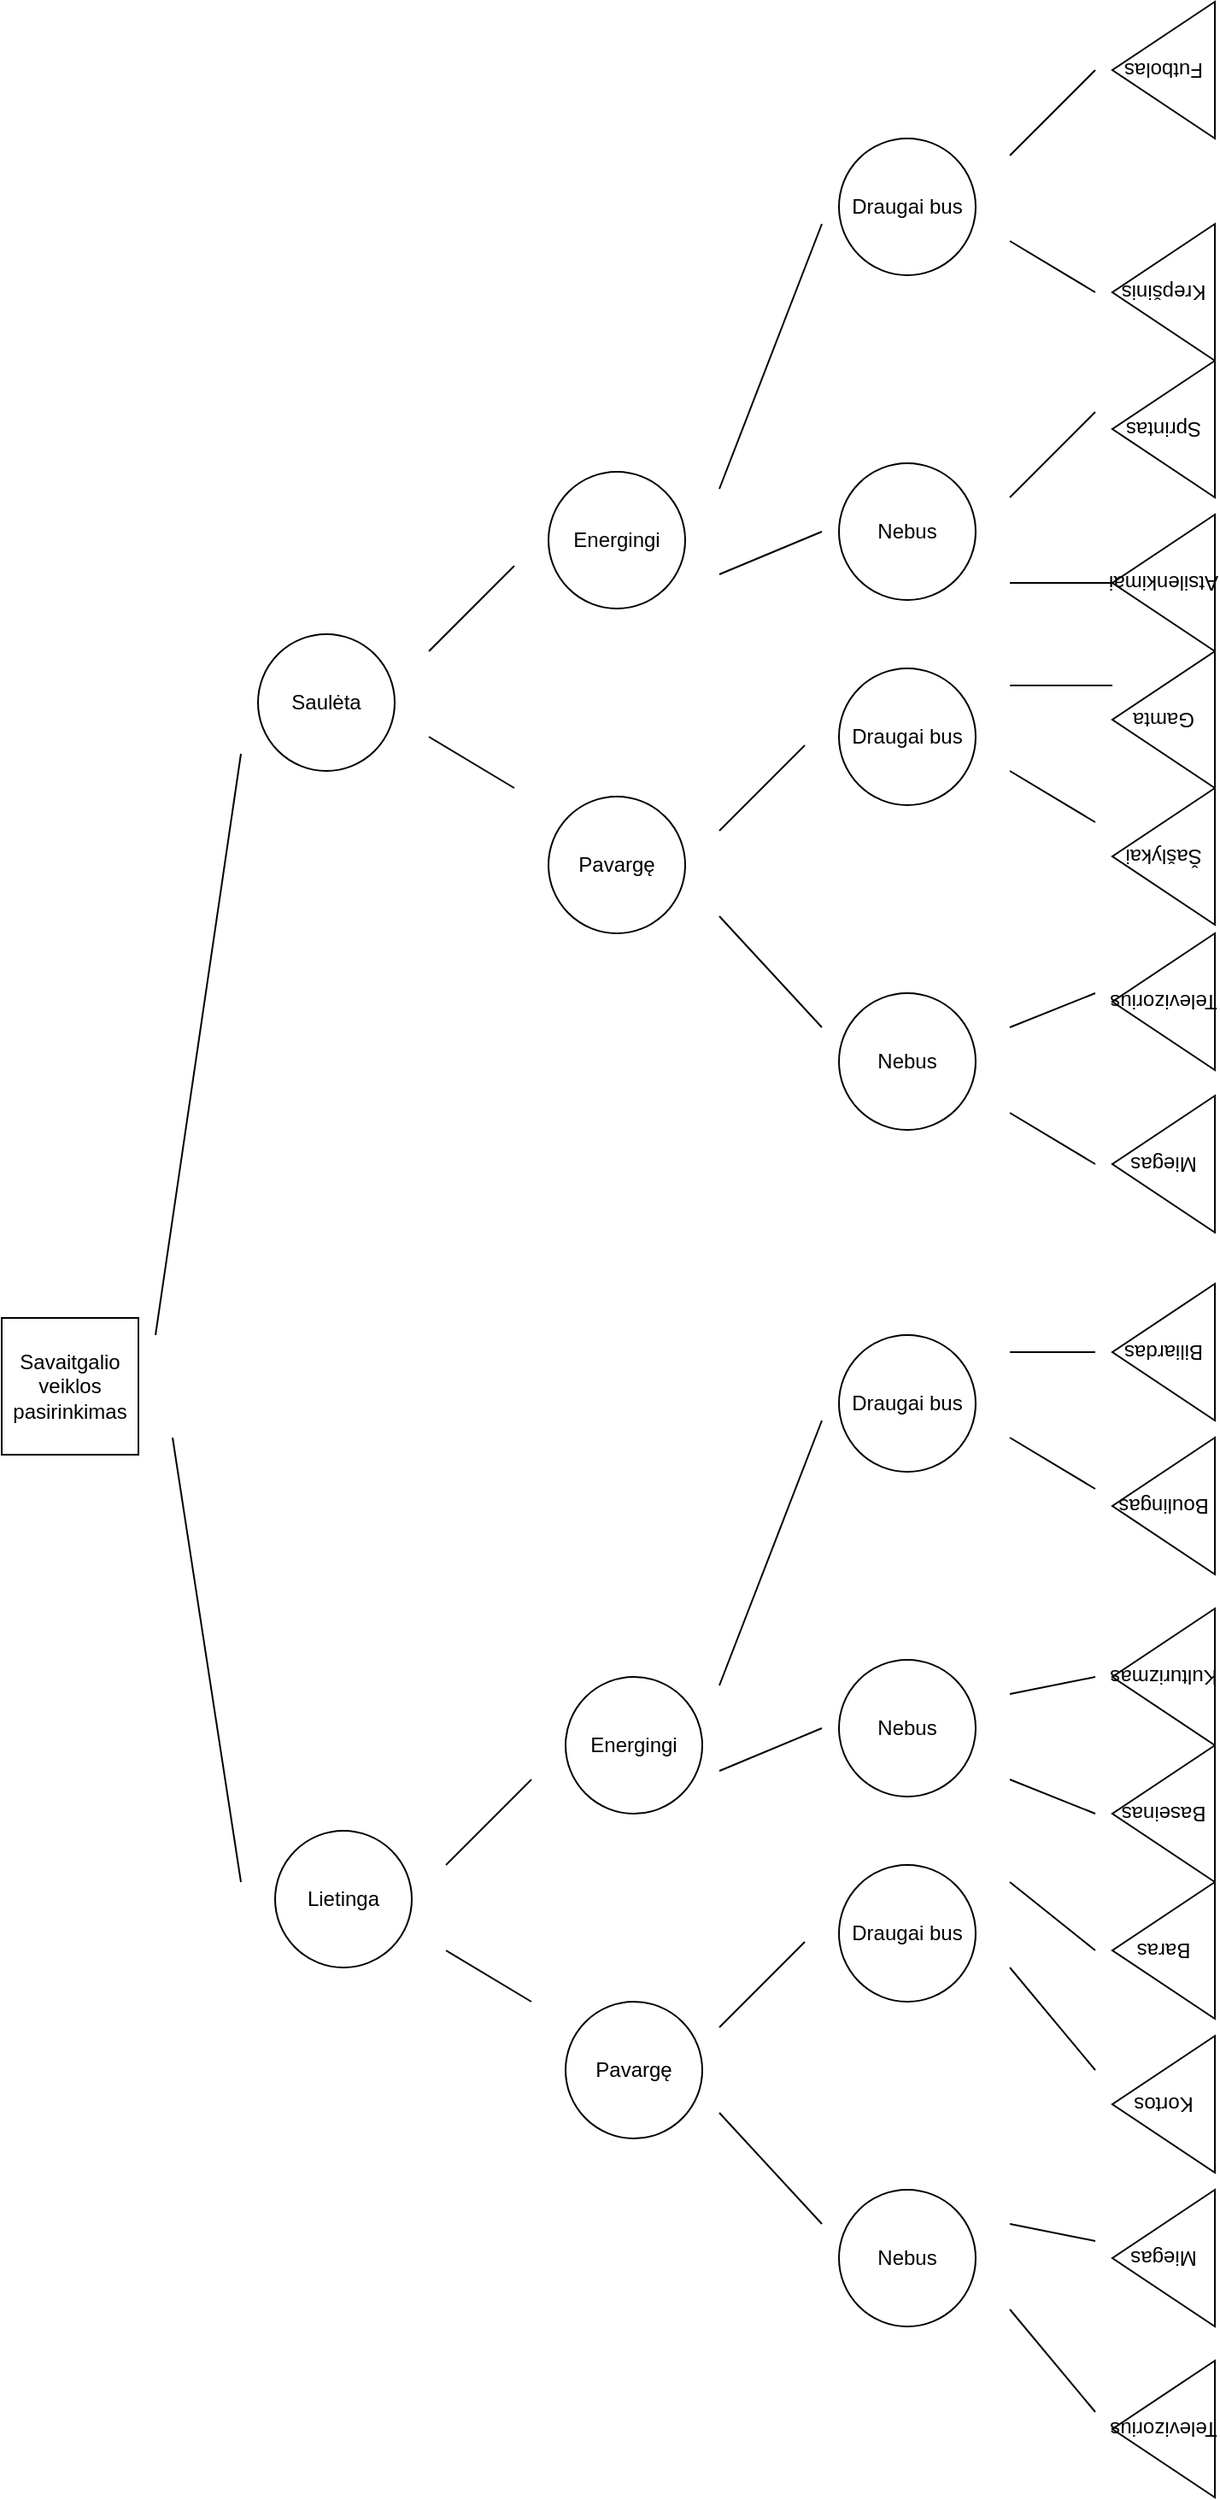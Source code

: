 <mxfile version="25.0.3">
  <diagram name="Puslapis-1" id="iBoKh7ATms6ybF2hCDMy">
    <mxGraphModel dx="1434" dy="1907" grid="1" gridSize="10" guides="1" tooltips="1" connect="1" arrows="1" fold="1" page="1" pageScale="1" pageWidth="827" pageHeight="1169" math="0" shadow="0">
      <root>
        <mxCell id="0" />
        <mxCell id="1" parent="0" />
        <mxCell id="14PQxSVh-7b8uBAHnWf6-1" value="Savaitgalio veiklos pasirinkimas" style="whiteSpace=wrap;html=1;aspect=fixed;" vertex="1" parent="1">
          <mxGeometry x="30" y="520" width="80" height="80" as="geometry" />
        </mxCell>
        <mxCell id="14PQxSVh-7b8uBAHnWf6-2" value="" style="endArrow=none;html=1;rounded=0;" edge="1" parent="1">
          <mxGeometry width="50" height="50" relative="1" as="geometry">
            <mxPoint x="120" y="530" as="sourcePoint" />
            <mxPoint x="170" y="190" as="targetPoint" />
          </mxGeometry>
        </mxCell>
        <mxCell id="14PQxSVh-7b8uBAHnWf6-3" value="" style="endArrow=none;html=1;rounded=0;" edge="1" parent="1">
          <mxGeometry width="50" height="50" relative="1" as="geometry">
            <mxPoint x="130" y="590" as="sourcePoint" />
            <mxPoint x="170" y="850" as="targetPoint" />
          </mxGeometry>
        </mxCell>
        <mxCell id="14PQxSVh-7b8uBAHnWf6-4" value="Saulėta" style="ellipse;whiteSpace=wrap;html=1;aspect=fixed;" vertex="1" parent="1">
          <mxGeometry x="180" y="120" width="80" height="80" as="geometry" />
        </mxCell>
        <mxCell id="14PQxSVh-7b8uBAHnWf6-5" value="Lietinga" style="ellipse;whiteSpace=wrap;html=1;aspect=fixed;" vertex="1" parent="1">
          <mxGeometry x="190" y="820" width="80" height="80" as="geometry" />
        </mxCell>
        <mxCell id="14PQxSVh-7b8uBAHnWf6-6" value="" style="endArrow=none;html=1;rounded=0;" edge="1" parent="1">
          <mxGeometry width="50" height="50" relative="1" as="geometry">
            <mxPoint x="280" y="130" as="sourcePoint" />
            <mxPoint x="330" y="80" as="targetPoint" />
          </mxGeometry>
        </mxCell>
        <mxCell id="14PQxSVh-7b8uBAHnWf6-7" value="" style="endArrow=none;html=1;rounded=0;" edge="1" parent="1">
          <mxGeometry width="50" height="50" relative="1" as="geometry">
            <mxPoint x="280" y="180" as="sourcePoint" />
            <mxPoint x="330" y="210" as="targetPoint" />
          </mxGeometry>
        </mxCell>
        <mxCell id="14PQxSVh-7b8uBAHnWf6-8" value="" style="endArrow=none;html=1;rounded=0;" edge="1" parent="1">
          <mxGeometry width="50" height="50" relative="1" as="geometry">
            <mxPoint x="290" y="840" as="sourcePoint" />
            <mxPoint x="340" y="790" as="targetPoint" />
          </mxGeometry>
        </mxCell>
        <mxCell id="14PQxSVh-7b8uBAHnWf6-9" value="" style="endArrow=none;html=1;rounded=0;" edge="1" parent="1">
          <mxGeometry width="50" height="50" relative="1" as="geometry">
            <mxPoint x="290" y="890" as="sourcePoint" />
            <mxPoint x="340" y="920" as="targetPoint" />
          </mxGeometry>
        </mxCell>
        <mxCell id="14PQxSVh-7b8uBAHnWf6-17" value="Energingi" style="ellipse;whiteSpace=wrap;html=1;aspect=fixed;" vertex="1" parent="1">
          <mxGeometry x="360" y="730" width="80" height="80" as="geometry" />
        </mxCell>
        <mxCell id="14PQxSVh-7b8uBAHnWf6-18" value="Pavargę" style="ellipse;whiteSpace=wrap;html=1;aspect=fixed;" vertex="1" parent="1">
          <mxGeometry x="360" y="920" width="80" height="80" as="geometry" />
        </mxCell>
        <mxCell id="14PQxSVh-7b8uBAHnWf6-30" value="Energingi" style="ellipse;whiteSpace=wrap;html=1;aspect=fixed;" vertex="1" parent="1">
          <mxGeometry x="350" y="25" width="80" height="80" as="geometry" />
        </mxCell>
        <mxCell id="14PQxSVh-7b8uBAHnWf6-31" value="Pavargę" style="ellipse;whiteSpace=wrap;html=1;aspect=fixed;" vertex="1" parent="1">
          <mxGeometry x="350" y="215" width="80" height="80" as="geometry" />
        </mxCell>
        <mxCell id="14PQxSVh-7b8uBAHnWf6-32" value="" style="endArrow=none;html=1;rounded=0;" edge="1" parent="1">
          <mxGeometry width="50" height="50" relative="1" as="geometry">
            <mxPoint x="450" y="35" as="sourcePoint" />
            <mxPoint x="510" y="-120" as="targetPoint" />
          </mxGeometry>
        </mxCell>
        <mxCell id="14PQxSVh-7b8uBAHnWf6-33" value="" style="endArrow=none;html=1;rounded=0;" edge="1" parent="1">
          <mxGeometry width="50" height="50" relative="1" as="geometry">
            <mxPoint x="450" y="85" as="sourcePoint" />
            <mxPoint x="510" y="60" as="targetPoint" />
          </mxGeometry>
        </mxCell>
        <mxCell id="14PQxSVh-7b8uBAHnWf6-34" value="" style="endArrow=none;html=1;rounded=0;" edge="1" parent="1">
          <mxGeometry width="50" height="50" relative="1" as="geometry">
            <mxPoint x="450" y="235" as="sourcePoint" />
            <mxPoint x="500" y="185" as="targetPoint" />
          </mxGeometry>
        </mxCell>
        <mxCell id="14PQxSVh-7b8uBAHnWf6-35" value="" style="endArrow=none;html=1;rounded=0;" edge="1" parent="1">
          <mxGeometry width="50" height="50" relative="1" as="geometry">
            <mxPoint x="450" y="285" as="sourcePoint" />
            <mxPoint x="510" y="350" as="targetPoint" />
          </mxGeometry>
        </mxCell>
        <mxCell id="14PQxSVh-7b8uBAHnWf6-37" value="Krepšinis" style="triangle;whiteSpace=wrap;html=1;rotation=-180;" vertex="1" parent="1">
          <mxGeometry x="680" y="-120" width="60" height="80" as="geometry" />
        </mxCell>
        <mxCell id="14PQxSVh-7b8uBAHnWf6-46" value="Draugai bus" style="ellipse;whiteSpace=wrap;html=1;aspect=fixed;" vertex="1" parent="1">
          <mxGeometry x="520" y="-170" width="80" height="80" as="geometry" />
        </mxCell>
        <mxCell id="14PQxSVh-7b8uBAHnWf6-47" value="Nebus" style="ellipse;whiteSpace=wrap;html=1;aspect=fixed;" vertex="1" parent="1">
          <mxGeometry x="520" y="20" width="80" height="80" as="geometry" />
        </mxCell>
        <mxCell id="14PQxSVh-7b8uBAHnWf6-48" value="" style="endArrow=none;html=1;rounded=0;" edge="1" parent="1">
          <mxGeometry width="50" height="50" relative="1" as="geometry">
            <mxPoint x="620" y="-160" as="sourcePoint" />
            <mxPoint x="670" y="-210" as="targetPoint" />
          </mxGeometry>
        </mxCell>
        <mxCell id="14PQxSVh-7b8uBAHnWf6-49" value="" style="endArrow=none;html=1;rounded=0;" edge="1" parent="1">
          <mxGeometry width="50" height="50" relative="1" as="geometry">
            <mxPoint x="620" y="-110" as="sourcePoint" />
            <mxPoint x="670" y="-80" as="targetPoint" />
          </mxGeometry>
        </mxCell>
        <mxCell id="14PQxSVh-7b8uBAHnWf6-50" value="" style="endArrow=none;html=1;rounded=0;" edge="1" parent="1">
          <mxGeometry width="50" height="50" relative="1" as="geometry">
            <mxPoint x="620" y="40" as="sourcePoint" />
            <mxPoint x="670" y="-10" as="targetPoint" />
          </mxGeometry>
        </mxCell>
        <mxCell id="14PQxSVh-7b8uBAHnWf6-51" value="" style="endArrow=none;html=1;rounded=0;" edge="1" parent="1">
          <mxGeometry width="50" height="50" relative="1" as="geometry">
            <mxPoint x="620" y="90" as="sourcePoint" />
            <mxPoint x="680" y="90" as="targetPoint" />
          </mxGeometry>
        </mxCell>
        <mxCell id="14PQxSVh-7b8uBAHnWf6-52" value="Draugai bus" style="ellipse;whiteSpace=wrap;html=1;aspect=fixed;" vertex="1" parent="1">
          <mxGeometry x="520" y="140" width="80" height="80" as="geometry" />
        </mxCell>
        <mxCell id="14PQxSVh-7b8uBAHnWf6-53" value="Nebus" style="ellipse;whiteSpace=wrap;html=1;aspect=fixed;" vertex="1" parent="1">
          <mxGeometry x="520" y="330" width="80" height="80" as="geometry" />
        </mxCell>
        <mxCell id="14PQxSVh-7b8uBAHnWf6-54" value="" style="endArrow=none;html=1;rounded=0;" edge="1" parent="1">
          <mxGeometry width="50" height="50" relative="1" as="geometry">
            <mxPoint x="620" y="150" as="sourcePoint" />
            <mxPoint x="680" y="150" as="targetPoint" />
          </mxGeometry>
        </mxCell>
        <mxCell id="14PQxSVh-7b8uBAHnWf6-55" value="" style="endArrow=none;html=1;rounded=0;" edge="1" parent="1">
          <mxGeometry width="50" height="50" relative="1" as="geometry">
            <mxPoint x="620" y="200" as="sourcePoint" />
            <mxPoint x="670" y="230" as="targetPoint" />
          </mxGeometry>
        </mxCell>
        <mxCell id="14PQxSVh-7b8uBAHnWf6-56" value="" style="endArrow=none;html=1;rounded=0;" edge="1" parent="1">
          <mxGeometry width="50" height="50" relative="1" as="geometry">
            <mxPoint x="620" y="350" as="sourcePoint" />
            <mxPoint x="670" y="330" as="targetPoint" />
          </mxGeometry>
        </mxCell>
        <mxCell id="14PQxSVh-7b8uBAHnWf6-57" value="" style="endArrow=none;html=1;rounded=0;" edge="1" parent="1">
          <mxGeometry width="50" height="50" relative="1" as="geometry">
            <mxPoint x="620" y="400" as="sourcePoint" />
            <mxPoint x="670" y="430" as="targetPoint" />
          </mxGeometry>
        </mxCell>
        <mxCell id="14PQxSVh-7b8uBAHnWf6-58" value="" style="endArrow=none;html=1;rounded=0;" edge="1" parent="1">
          <mxGeometry width="50" height="50" relative="1" as="geometry">
            <mxPoint x="450" y="735" as="sourcePoint" />
            <mxPoint x="510" y="580" as="targetPoint" />
          </mxGeometry>
        </mxCell>
        <mxCell id="14PQxSVh-7b8uBAHnWf6-59" value="" style="endArrow=none;html=1;rounded=0;" edge="1" parent="1">
          <mxGeometry width="50" height="50" relative="1" as="geometry">
            <mxPoint x="450" y="785" as="sourcePoint" />
            <mxPoint x="510" y="760" as="targetPoint" />
          </mxGeometry>
        </mxCell>
        <mxCell id="14PQxSVh-7b8uBAHnWf6-60" value="" style="endArrow=none;html=1;rounded=0;" edge="1" parent="1">
          <mxGeometry width="50" height="50" relative="1" as="geometry">
            <mxPoint x="450" y="935" as="sourcePoint" />
            <mxPoint x="500" y="885" as="targetPoint" />
          </mxGeometry>
        </mxCell>
        <mxCell id="14PQxSVh-7b8uBAHnWf6-61" value="" style="endArrow=none;html=1;rounded=0;" edge="1" parent="1">
          <mxGeometry width="50" height="50" relative="1" as="geometry">
            <mxPoint x="450" y="985" as="sourcePoint" />
            <mxPoint x="510" y="1050" as="targetPoint" />
          </mxGeometry>
        </mxCell>
        <mxCell id="14PQxSVh-7b8uBAHnWf6-62" value="Draugai bus" style="ellipse;whiteSpace=wrap;html=1;aspect=fixed;" vertex="1" parent="1">
          <mxGeometry x="520" y="530" width="80" height="80" as="geometry" />
        </mxCell>
        <mxCell id="14PQxSVh-7b8uBAHnWf6-63" value="Nebus" style="ellipse;whiteSpace=wrap;html=1;aspect=fixed;" vertex="1" parent="1">
          <mxGeometry x="520" y="720" width="80" height="80" as="geometry" />
        </mxCell>
        <mxCell id="14PQxSVh-7b8uBAHnWf6-64" value="" style="endArrow=none;html=1;rounded=0;" edge="1" parent="1">
          <mxGeometry width="50" height="50" relative="1" as="geometry">
            <mxPoint x="620" y="540" as="sourcePoint" />
            <mxPoint x="670" y="540" as="targetPoint" />
          </mxGeometry>
        </mxCell>
        <mxCell id="14PQxSVh-7b8uBAHnWf6-65" value="" style="endArrow=none;html=1;rounded=0;" edge="1" parent="1">
          <mxGeometry width="50" height="50" relative="1" as="geometry">
            <mxPoint x="620" y="590" as="sourcePoint" />
            <mxPoint x="670" y="620" as="targetPoint" />
          </mxGeometry>
        </mxCell>
        <mxCell id="14PQxSVh-7b8uBAHnWf6-66" value="" style="endArrow=none;html=1;rounded=0;" edge="1" parent="1">
          <mxGeometry width="50" height="50" relative="1" as="geometry">
            <mxPoint x="620" y="740" as="sourcePoint" />
            <mxPoint x="670" y="730" as="targetPoint" />
          </mxGeometry>
        </mxCell>
        <mxCell id="14PQxSVh-7b8uBAHnWf6-67" value="" style="endArrow=none;html=1;rounded=0;" edge="1" parent="1">
          <mxGeometry width="50" height="50" relative="1" as="geometry">
            <mxPoint x="620" y="790" as="sourcePoint" />
            <mxPoint x="670" y="810" as="targetPoint" />
          </mxGeometry>
        </mxCell>
        <mxCell id="14PQxSVh-7b8uBAHnWf6-68" value="Draugai bus" style="ellipse;whiteSpace=wrap;html=1;aspect=fixed;" vertex="1" parent="1">
          <mxGeometry x="520" y="840" width="80" height="80" as="geometry" />
        </mxCell>
        <mxCell id="14PQxSVh-7b8uBAHnWf6-69" value="Nebus" style="ellipse;whiteSpace=wrap;html=1;aspect=fixed;" vertex="1" parent="1">
          <mxGeometry x="520" y="1030" width="80" height="80" as="geometry" />
        </mxCell>
        <mxCell id="14PQxSVh-7b8uBAHnWf6-70" value="" style="endArrow=none;html=1;rounded=0;" edge="1" parent="1">
          <mxGeometry width="50" height="50" relative="1" as="geometry">
            <mxPoint x="620" y="850" as="sourcePoint" />
            <mxPoint x="670" y="890" as="targetPoint" />
          </mxGeometry>
        </mxCell>
        <mxCell id="14PQxSVh-7b8uBAHnWf6-71" value="" style="endArrow=none;html=1;rounded=0;" edge="1" parent="1">
          <mxGeometry width="50" height="50" relative="1" as="geometry">
            <mxPoint x="620" y="900" as="sourcePoint" />
            <mxPoint x="670" y="960" as="targetPoint" />
          </mxGeometry>
        </mxCell>
        <mxCell id="14PQxSVh-7b8uBAHnWf6-72" value="" style="endArrow=none;html=1;rounded=0;" edge="1" parent="1">
          <mxGeometry width="50" height="50" relative="1" as="geometry">
            <mxPoint x="620" y="1050" as="sourcePoint" />
            <mxPoint x="670" y="1060" as="targetPoint" />
          </mxGeometry>
        </mxCell>
        <mxCell id="14PQxSVh-7b8uBAHnWf6-73" value="" style="endArrow=none;html=1;rounded=0;" edge="1" parent="1">
          <mxGeometry width="50" height="50" relative="1" as="geometry">
            <mxPoint x="620" y="1100" as="sourcePoint" />
            <mxPoint x="670" y="1160" as="targetPoint" />
          </mxGeometry>
        </mxCell>
        <mxCell id="14PQxSVh-7b8uBAHnWf6-74" value="Futbolas" style="triangle;whiteSpace=wrap;html=1;rotation=-180;" vertex="1" parent="1">
          <mxGeometry x="680" y="-250" width="60" height="80" as="geometry" />
        </mxCell>
        <mxCell id="14PQxSVh-7b8uBAHnWf6-75" value="Sprintas" style="triangle;whiteSpace=wrap;html=1;rotation=-180;" vertex="1" parent="1">
          <mxGeometry x="680" y="-40" width="60" height="80" as="geometry" />
        </mxCell>
        <mxCell id="14PQxSVh-7b8uBAHnWf6-76" value="Atsilenkimai" style="triangle;whiteSpace=wrap;html=1;rotation=-180;" vertex="1" parent="1">
          <mxGeometry x="680" y="50" width="60" height="80" as="geometry" />
        </mxCell>
        <mxCell id="14PQxSVh-7b8uBAHnWf6-77" value="Gamta" style="triangle;whiteSpace=wrap;html=1;rotation=-180;" vertex="1" parent="1">
          <mxGeometry x="680" y="130" width="60" height="80" as="geometry" />
        </mxCell>
        <mxCell id="14PQxSVh-7b8uBAHnWf6-78" value="Šašlykai" style="triangle;whiteSpace=wrap;html=1;rotation=-180;" vertex="1" parent="1">
          <mxGeometry x="680" y="210" width="60" height="80" as="geometry" />
        </mxCell>
        <mxCell id="14PQxSVh-7b8uBAHnWf6-79" value="Televizorius" style="triangle;whiteSpace=wrap;html=1;rotation=-180;" vertex="1" parent="1">
          <mxGeometry x="680" y="295" width="60" height="80" as="geometry" />
        </mxCell>
        <mxCell id="14PQxSVh-7b8uBAHnWf6-80" value="Miegas" style="triangle;whiteSpace=wrap;html=1;rotation=-180;" vertex="1" parent="1">
          <mxGeometry x="680" y="390" width="60" height="80" as="geometry" />
        </mxCell>
        <mxCell id="14PQxSVh-7b8uBAHnWf6-81" value="Biliardas" style="triangle;whiteSpace=wrap;html=1;rotation=-180;" vertex="1" parent="1">
          <mxGeometry x="680" y="500" width="60" height="80" as="geometry" />
        </mxCell>
        <mxCell id="14PQxSVh-7b8uBAHnWf6-82" value="Boulingas" style="triangle;whiteSpace=wrap;html=1;rotation=-180;" vertex="1" parent="1">
          <mxGeometry x="680" y="590" width="60" height="80" as="geometry" />
        </mxCell>
        <mxCell id="14PQxSVh-7b8uBAHnWf6-84" value="Kulturizmas" style="triangle;whiteSpace=wrap;html=1;rotation=-180;" vertex="1" parent="1">
          <mxGeometry x="680" y="690" width="60" height="80" as="geometry" />
        </mxCell>
        <mxCell id="14PQxSVh-7b8uBAHnWf6-85" value="Kortos" style="triangle;whiteSpace=wrap;html=1;rotation=-180;" vertex="1" parent="1">
          <mxGeometry x="680" y="940" width="60" height="80" as="geometry" />
        </mxCell>
        <mxCell id="14PQxSVh-7b8uBAHnWf6-86" value="Baras" style="triangle;whiteSpace=wrap;html=1;rotation=-180;" vertex="1" parent="1">
          <mxGeometry x="680" y="850" width="60" height="80" as="geometry" />
        </mxCell>
        <mxCell id="14PQxSVh-7b8uBAHnWf6-87" value="Baseinas" style="triangle;whiteSpace=wrap;html=1;rotation=-180;" vertex="1" parent="1">
          <mxGeometry x="680" y="770" width="60" height="80" as="geometry" />
        </mxCell>
        <mxCell id="14PQxSVh-7b8uBAHnWf6-88" value="Miegas" style="triangle;whiteSpace=wrap;html=1;rotation=-180;" vertex="1" parent="1">
          <mxGeometry x="680" y="1030" width="60" height="80" as="geometry" />
        </mxCell>
        <mxCell id="14PQxSVh-7b8uBAHnWf6-89" value="Televizorius" style="triangle;whiteSpace=wrap;html=1;rotation=-180;" vertex="1" parent="1">
          <mxGeometry x="680" y="1130" width="60" height="80" as="geometry" />
        </mxCell>
      </root>
    </mxGraphModel>
  </diagram>
</mxfile>
